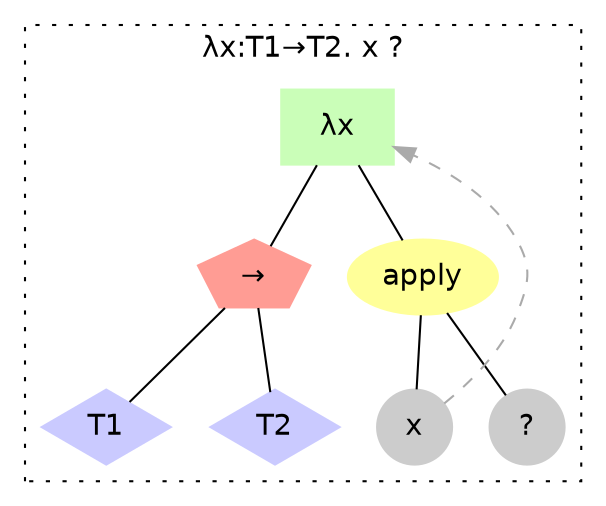 digraph g {
graph[fontname="helvetica"];
node[fontname="helvetica"];
edge[fontname="helvetica"];
subgraph cluster_free {
graph[label="&Gamma;"];
graph[style="dotted"];
}
subgraph cluster_tree {
graph[label="&lambda;x:T1&rarr;T2. x ?"];
graph[style="dotted"];
node_0[label="&lambda;x",shape="box",color="#CAFEB8",style="filled"];
node_1[label="&rarr;",shape="pentagon",color="#FF9C94",style="filled"];
node_2[label="T1",shape="diamond",color="#CACAFF",style="filled"];
node_1 -> node_2[dir="none"];
node_3[label="T2",shape="diamond",color="#CACAFF",style="filled"];
node_1 -> node_3[dir="none"];
node_0 -> node_1[dir="none"];
node_4[label="apply",shape="oval",color="#FFFF99",style="filled"];
node_5[label="x",shape="circle",color="#CCCCCC",style="filled"];
node_5 -> node_0[constraint="false",style="dashed",color="#AAAAAA"];
node_4 -> node_5[dir="none"];
node_6[label="?",shape="circle",color="#CCCCCC",style="filled"];
node_4 -> node_6[dir="none"];
node_0 -> node_4[dir="none"];
}
}
